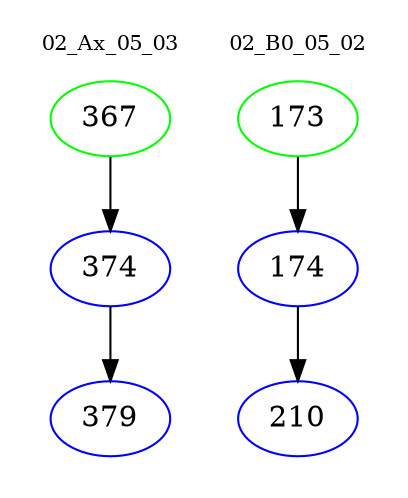 digraph{
subgraph cluster_0 {
color = white
label = "02_Ax_05_03";
fontsize=10;
T0_367 [label="367", color="green"]
T0_367 -> T0_374 [color="black"]
T0_374 [label="374", color="blue"]
T0_374 -> T0_379 [color="black"]
T0_379 [label="379", color="blue"]
}
subgraph cluster_1 {
color = white
label = "02_B0_05_02";
fontsize=10;
T1_173 [label="173", color="green"]
T1_173 -> T1_174 [color="black"]
T1_174 [label="174", color="blue"]
T1_174 -> T1_210 [color="black"]
T1_210 [label="210", color="blue"]
}
}
